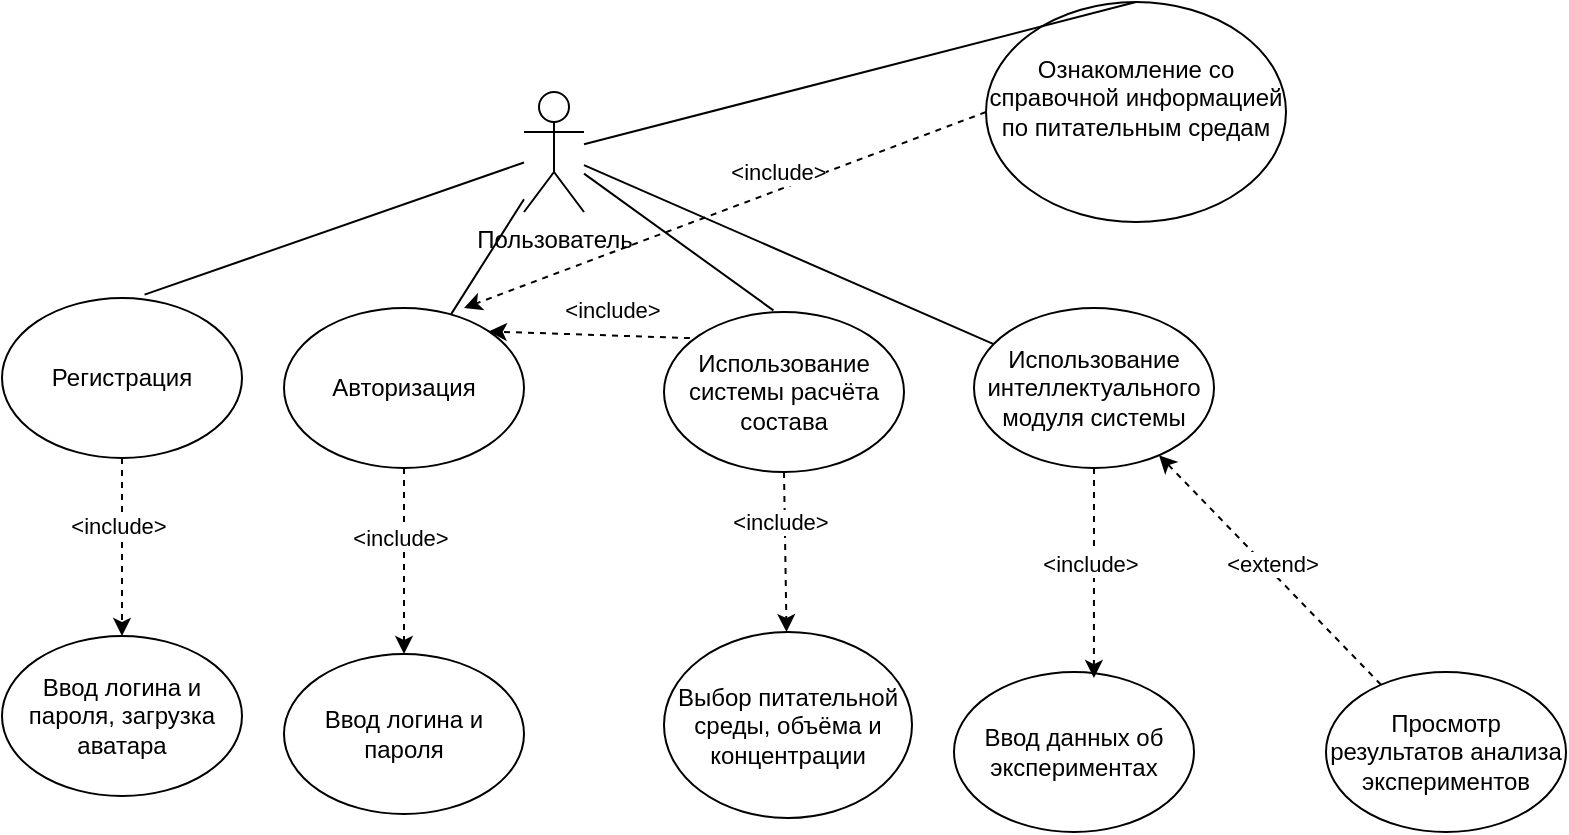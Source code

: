 <mxfile version="24.4.8" type="github">
  <diagram name="Page-1" id="4w5t4u5b5JN-xkhLOmFL">
    <mxGraphModel dx="1434" dy="781" grid="0" gridSize="10" guides="1" tooltips="1" connect="1" arrows="1" fold="1" page="1" pageScale="1" pageWidth="850" pageHeight="1100" math="0" shadow="0">
      <root>
        <mxCell id="0" />
        <mxCell id="1" parent="0" />
        <mxCell id="CQXgIxBLbR4aW3MP4KkY-19" value="Пользователь" style="shape=umlActor;verticalLabelPosition=bottom;verticalAlign=top;html=1;outlineConnect=0;" parent="1" vertex="1">
          <mxGeometry x="261" y="58" width="30" height="60" as="geometry" />
        </mxCell>
        <mxCell id="CQXgIxBLbR4aW3MP4KkY-20" value="Регистрация" style="ellipse;whiteSpace=wrap;html=1;" parent="1" vertex="1">
          <mxGeometry y="161" width="120" height="80" as="geometry" />
        </mxCell>
        <mxCell id="CQXgIxBLbR4aW3MP4KkY-21" value="Авторизация" style="ellipse;whiteSpace=wrap;html=1;" parent="1" vertex="1">
          <mxGeometry x="141" y="166" width="120" height="80" as="geometry" />
        </mxCell>
        <mxCell id="CQXgIxBLbR4aW3MP4KkY-22" value="Использование системы расчёта состава" style="ellipse;whiteSpace=wrap;html=1;" parent="1" vertex="1">
          <mxGeometry x="331" y="168" width="120" height="80" as="geometry" />
        </mxCell>
        <mxCell id="CQXgIxBLbR4aW3MP4KkY-23" value="" style="endArrow=none;html=1;rounded=0;exitX=0.594;exitY=-0.021;exitDx=0;exitDy=0;exitPerimeter=0;" parent="1" source="CQXgIxBLbR4aW3MP4KkY-20" target="CQXgIxBLbR4aW3MP4KkY-19" edge="1">
          <mxGeometry width="50" height="50" relative="1" as="geometry">
            <mxPoint x="1" y="338" as="sourcePoint" />
            <mxPoint x="51" y="288" as="targetPoint" />
          </mxGeometry>
        </mxCell>
        <mxCell id="CQXgIxBLbR4aW3MP4KkY-24" value="" style="endArrow=none;html=1;rounded=0;" parent="1" source="CQXgIxBLbR4aW3MP4KkY-21" target="CQXgIxBLbR4aW3MP4KkY-19" edge="1">
          <mxGeometry width="50" height="50" relative="1" as="geometry">
            <mxPoint x="1" y="338" as="sourcePoint" />
            <mxPoint x="51" y="288" as="targetPoint" />
          </mxGeometry>
        </mxCell>
        <mxCell id="CQXgIxBLbR4aW3MP4KkY-25" value="" style="endArrow=none;html=1;rounded=0;exitX=0.456;exitY=-0.01;exitDx=0;exitDy=0;exitPerimeter=0;" parent="1" source="CQXgIxBLbR4aW3MP4KkY-22" target="CQXgIxBLbR4aW3MP4KkY-19" edge="1">
          <mxGeometry width="50" height="50" relative="1" as="geometry">
            <mxPoint x="1" y="338" as="sourcePoint" />
            <mxPoint x="51" y="288" as="targetPoint" />
          </mxGeometry>
        </mxCell>
        <mxCell id="CQXgIxBLbR4aW3MP4KkY-26" value="Ввод логина и пароля, загрузка аватара" style="ellipse;whiteSpace=wrap;html=1;" parent="1" vertex="1">
          <mxGeometry y="330" width="120" height="80" as="geometry" />
        </mxCell>
        <mxCell id="CQXgIxBLbR4aW3MP4KkY-27" value="" style="endArrow=classic;html=1;rounded=0;exitX=0.5;exitY=1;exitDx=0;exitDy=0;entryX=0.5;entryY=0;entryDx=0;entryDy=0;dashed=1;" parent="1" source="CQXgIxBLbR4aW3MP4KkY-20" target="CQXgIxBLbR4aW3MP4KkY-26" edge="1">
          <mxGeometry width="50" height="50" relative="1" as="geometry">
            <mxPoint x="181" y="338" as="sourcePoint" />
            <mxPoint x="231" y="288" as="targetPoint" />
          </mxGeometry>
        </mxCell>
        <mxCell id="CQXgIxBLbR4aW3MP4KkY-28" value="&amp;lt;include&amp;gt;" style="edgeLabel;html=1;align=center;verticalAlign=middle;resizable=0;points=[];" parent="CQXgIxBLbR4aW3MP4KkY-27" vertex="1" connectable="0">
          <mxGeometry x="-0.25" y="-2" relative="1" as="geometry">
            <mxPoint as="offset" />
          </mxGeometry>
        </mxCell>
        <mxCell id="CQXgIxBLbR4aW3MP4KkY-29" value="Ввод логина и пароля" style="ellipse;whiteSpace=wrap;html=1;" parent="1" vertex="1">
          <mxGeometry x="141" y="339" width="120" height="80" as="geometry" />
        </mxCell>
        <mxCell id="CQXgIxBLbR4aW3MP4KkY-30" value="" style="endArrow=classic;html=1;rounded=0;exitX=0.5;exitY=1;exitDx=0;exitDy=0;dashed=1;" parent="1" source="CQXgIxBLbR4aW3MP4KkY-21" target="CQXgIxBLbR4aW3MP4KkY-29" edge="1">
          <mxGeometry width="50" height="50" relative="1" as="geometry">
            <mxPoint x="250.58" y="248" as="sourcePoint" />
            <mxPoint x="250.58" y="328" as="targetPoint" />
          </mxGeometry>
        </mxCell>
        <mxCell id="CQXgIxBLbR4aW3MP4KkY-31" value="&amp;lt;include&amp;gt;" style="edgeLabel;html=1;align=center;verticalAlign=middle;resizable=0;points=[];" parent="CQXgIxBLbR4aW3MP4KkY-30" vertex="1" connectable="0">
          <mxGeometry x="-0.25" y="-2" relative="1" as="geometry">
            <mxPoint as="offset" />
          </mxGeometry>
        </mxCell>
        <mxCell id="CQXgIxBLbR4aW3MP4KkY-32" value="&lt;div&gt;Выбор питательной среды, объёма и концентрации&lt;br&gt;&lt;/div&gt;" style="ellipse;whiteSpace=wrap;html=1;" parent="1" vertex="1">
          <mxGeometry x="331" y="328" width="124" height="93" as="geometry" />
        </mxCell>
        <mxCell id="CQXgIxBLbR4aW3MP4KkY-33" value="" style="endArrow=classic;html=1;rounded=0;exitX=0.5;exitY=1;exitDx=0;exitDy=0;dashed=1;" parent="1" source="CQXgIxBLbR4aW3MP4KkY-22" target="CQXgIxBLbR4aW3MP4KkY-32" edge="1">
          <mxGeometry width="50" height="50" relative="1" as="geometry">
            <mxPoint x="261" y="318" as="sourcePoint" />
            <mxPoint x="311" y="268" as="targetPoint" />
          </mxGeometry>
        </mxCell>
        <mxCell id="CQXgIxBLbR4aW3MP4KkY-34" value="&amp;lt;include&amp;gt;" style="edgeLabel;html=1;align=center;verticalAlign=middle;resizable=0;points=[];" parent="CQXgIxBLbR4aW3MP4KkY-33" vertex="1" connectable="0">
          <mxGeometry x="-0.375" y="-3" relative="1" as="geometry">
            <mxPoint as="offset" />
          </mxGeometry>
        </mxCell>
        <mxCell id="CQXgIxBLbR4aW3MP4KkY-35" value="&lt;div&gt;Ознакомление со справочной информацией по питательным средам&lt;/div&gt;&lt;div&gt;&lt;br&gt;&lt;/div&gt;" style="ellipse;whiteSpace=wrap;html=1;" parent="1" vertex="1">
          <mxGeometry x="492" y="13" width="150" height="110" as="geometry" />
        </mxCell>
        <mxCell id="CQXgIxBLbR4aW3MP4KkY-36" value="" style="endArrow=none;html=1;rounded=0;entryX=0.5;entryY=0;entryDx=0;entryDy=0;" parent="1" source="CQXgIxBLbR4aW3MP4KkY-19" target="CQXgIxBLbR4aW3MP4KkY-35" edge="1">
          <mxGeometry width="50" height="50" relative="1" as="geometry">
            <mxPoint x="361" y="318" as="sourcePoint" />
            <mxPoint x="411" y="268" as="targetPoint" />
          </mxGeometry>
        </mxCell>
        <mxCell id="I0tuEyCezy9iVchgh-io-1" value="" style="endArrow=classic;html=1;rounded=0;exitX=0.108;exitY=0.163;exitDx=0;exitDy=0;entryX=1;entryY=0;entryDx=0;entryDy=0;dashed=1;exitPerimeter=0;" parent="1" source="CQXgIxBLbR4aW3MP4KkY-22" target="CQXgIxBLbR4aW3MP4KkY-21" edge="1">
          <mxGeometry width="50" height="50" relative="1" as="geometry">
            <mxPoint x="331" y="188" as="sourcePoint" />
            <mxPoint x="281" y="238" as="targetPoint" />
          </mxGeometry>
        </mxCell>
        <mxCell id="I0tuEyCezy9iVchgh-io-2" value="&amp;lt;include&amp;gt;" style="edgeLabel;html=1;align=center;verticalAlign=middle;resizable=0;points=[];" parent="I0tuEyCezy9iVchgh-io-1" vertex="1" connectable="0">
          <mxGeometry x="-0.337" relative="1" as="geometry">
            <mxPoint x="-6" y="-13" as="offset" />
          </mxGeometry>
        </mxCell>
        <mxCell id="I0tuEyCezy9iVchgh-io-4" style="rounded=0;orthogonalLoop=1;jettySize=auto;html=1;entryX=0.75;entryY=0;entryDx=0;entryDy=0;entryPerimeter=0;dashed=1;exitX=0;exitY=0.5;exitDx=0;exitDy=0;" parent="1" source="CQXgIxBLbR4aW3MP4KkY-35" target="CQXgIxBLbR4aW3MP4KkY-21" edge="1">
          <mxGeometry relative="1" as="geometry" />
        </mxCell>
        <mxCell id="I0tuEyCezy9iVchgh-io-5" value="&amp;lt;include&amp;gt;" style="edgeLabel;html=1;align=center;verticalAlign=middle;resizable=0;points=[];" parent="I0tuEyCezy9iVchgh-io-4" vertex="1" connectable="0">
          <mxGeometry x="-0.289" relative="1" as="geometry">
            <mxPoint x="-12" y="-5" as="offset" />
          </mxGeometry>
        </mxCell>
        <mxCell id="FoR2vC0sz46R3iHWTBir-8" style="rounded=0;orthogonalLoop=1;jettySize=auto;html=1;dashed=1;" edge="1" parent="1" source="FoR2vC0sz46R3iHWTBir-6" target="FoR2vC0sz46R3iHWTBir-1">
          <mxGeometry relative="1" as="geometry" />
        </mxCell>
        <mxCell id="FoR2vC0sz46R3iHWTBir-9" value="&amp;lt;extend&amp;gt;" style="edgeLabel;html=1;align=center;verticalAlign=middle;resizable=0;points=[];" vertex="1" connectable="0" parent="FoR2vC0sz46R3iHWTBir-8">
          <mxGeometry x="0.027" y="-3" relative="1" as="geometry">
            <mxPoint as="offset" />
          </mxGeometry>
        </mxCell>
        <mxCell id="FoR2vC0sz46R3iHWTBir-1" value="Использование интеллектуального модуля системы" style="ellipse;whiteSpace=wrap;html=1;" vertex="1" parent="1">
          <mxGeometry x="486" y="166" width="120" height="80" as="geometry" />
        </mxCell>
        <mxCell id="FoR2vC0sz46R3iHWTBir-2" value="" style="endArrow=none;html=1;rounded=0;" edge="1" parent="1" source="CQXgIxBLbR4aW3MP4KkY-19" target="FoR2vC0sz46R3iHWTBir-1">
          <mxGeometry width="50" height="50" relative="1" as="geometry">
            <mxPoint x="467" y="179" as="sourcePoint" />
            <mxPoint x="517" y="129" as="targetPoint" />
          </mxGeometry>
        </mxCell>
        <mxCell id="FoR2vC0sz46R3iHWTBir-3" value="Ввод данных об экспериментах" style="ellipse;whiteSpace=wrap;html=1;" vertex="1" parent="1">
          <mxGeometry x="476" y="348" width="120" height="80" as="geometry" />
        </mxCell>
        <mxCell id="FoR2vC0sz46R3iHWTBir-4" style="edgeStyle=orthogonalEdgeStyle;rounded=0;orthogonalLoop=1;jettySize=auto;html=1;entryX=0.583;entryY=0.038;entryDx=0;entryDy=0;entryPerimeter=0;dashed=1;" edge="1" parent="1" source="FoR2vC0sz46R3iHWTBir-1" target="FoR2vC0sz46R3iHWTBir-3">
          <mxGeometry relative="1" as="geometry" />
        </mxCell>
        <mxCell id="FoR2vC0sz46R3iHWTBir-5" value="&amp;lt;include&amp;gt;" style="edgeLabel;html=1;align=center;verticalAlign=middle;resizable=0;points=[];" vertex="1" connectable="0" parent="FoR2vC0sz46R3iHWTBir-4">
          <mxGeometry x="-0.089" y="-2" relative="1" as="geometry">
            <mxPoint as="offset" />
          </mxGeometry>
        </mxCell>
        <mxCell id="FoR2vC0sz46R3iHWTBir-6" value="Просмотр результатов анализа экспериментов" style="ellipse;whiteSpace=wrap;html=1;" vertex="1" parent="1">
          <mxGeometry x="662" y="348" width="120" height="80" as="geometry" />
        </mxCell>
      </root>
    </mxGraphModel>
  </diagram>
</mxfile>
